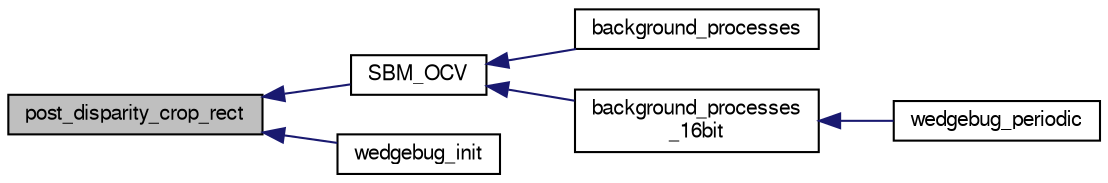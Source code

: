 digraph "post_disparity_crop_rect"
{
  edge [fontname="FreeSans",fontsize="10",labelfontname="FreeSans",labelfontsize="10"];
  node [fontname="FreeSans",fontsize="10",shape=record];
  rankdir="LR";
  Node1 [label="post_disparity_crop_rect",height=0.2,width=0.4,color="black", fillcolor="grey75", style="filled", fontcolor="black"];
  Node1 -> Node2 [dir="back",color="midnightblue",fontsize="10",style="solid",fontname="FreeSans"];
  Node2 [label="SBM_OCV",height=0.2,width=0.4,color="black", fillcolor="white", style="filled",URL="$wedgebug__opencv_8h.html#a1833f3a4e3fc666509e5fee9def1e7b0"];
  Node2 -> Node3 [dir="back",color="midnightblue",fontsize="10",style="solid",fontname="FreeSans"];
  Node3 [label="background_processes",height=0.2,width=0.4,color="black", fillcolor="white", style="filled",URL="$wedgebug_8c.html#a37483dcff9c407f382e82b9e0a0a4729"];
  Node2 -> Node4 [dir="back",color="midnightblue",fontsize="10",style="solid",fontname="FreeSans"];
  Node4 [label="background_processes\l_16bit",height=0.2,width=0.4,color="black", fillcolor="white", style="filled",URL="$wedgebug_8c.html#a9a5954363d7056e77bafd4e67866c47c"];
  Node4 -> Node5 [dir="back",color="midnightblue",fontsize="10",style="solid",fontname="FreeSans"];
  Node5 [label="wedgebug_periodic",height=0.2,width=0.4,color="black", fillcolor="white", style="filled",URL="$wedgebug_8h.html#ae7b75121d704ad8c922be906a906495f"];
  Node1 -> Node6 [dir="back",color="midnightblue",fontsize="10",style="solid",fontname="FreeSans"];
  Node6 [label="wedgebug_init",height=0.2,width=0.4,color="black", fillcolor="white", style="filled",URL="$wedgebug_8h.html#aa5dd4cdf2fa1c2edd243c2e1f6cdf95c"];
}
